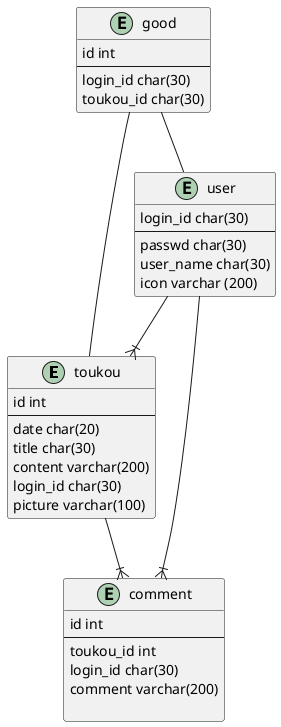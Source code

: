 @startuml er

entity "toukou"{
    id int
    --
    date char(20)
    title char(30)
    content varchar(200)
    login_id char(30)
    picture varchar(100)
}

entity "user"{
    login_id char(30)
    --
    passwd char(30)
    user_name char(30)
    icon varchar (200)
}

entity "good"{
    id int
    --
    login_id char(30)
    toukou_id char(30)
}

entity "comment"{
    id int
    --
    toukou_id int
    login_id char(30)
    comment varchar(200)

}
user --|{ toukou
good -- user
good -- toukou
user --|{ comment
toukou --|{ comment
@enduml
